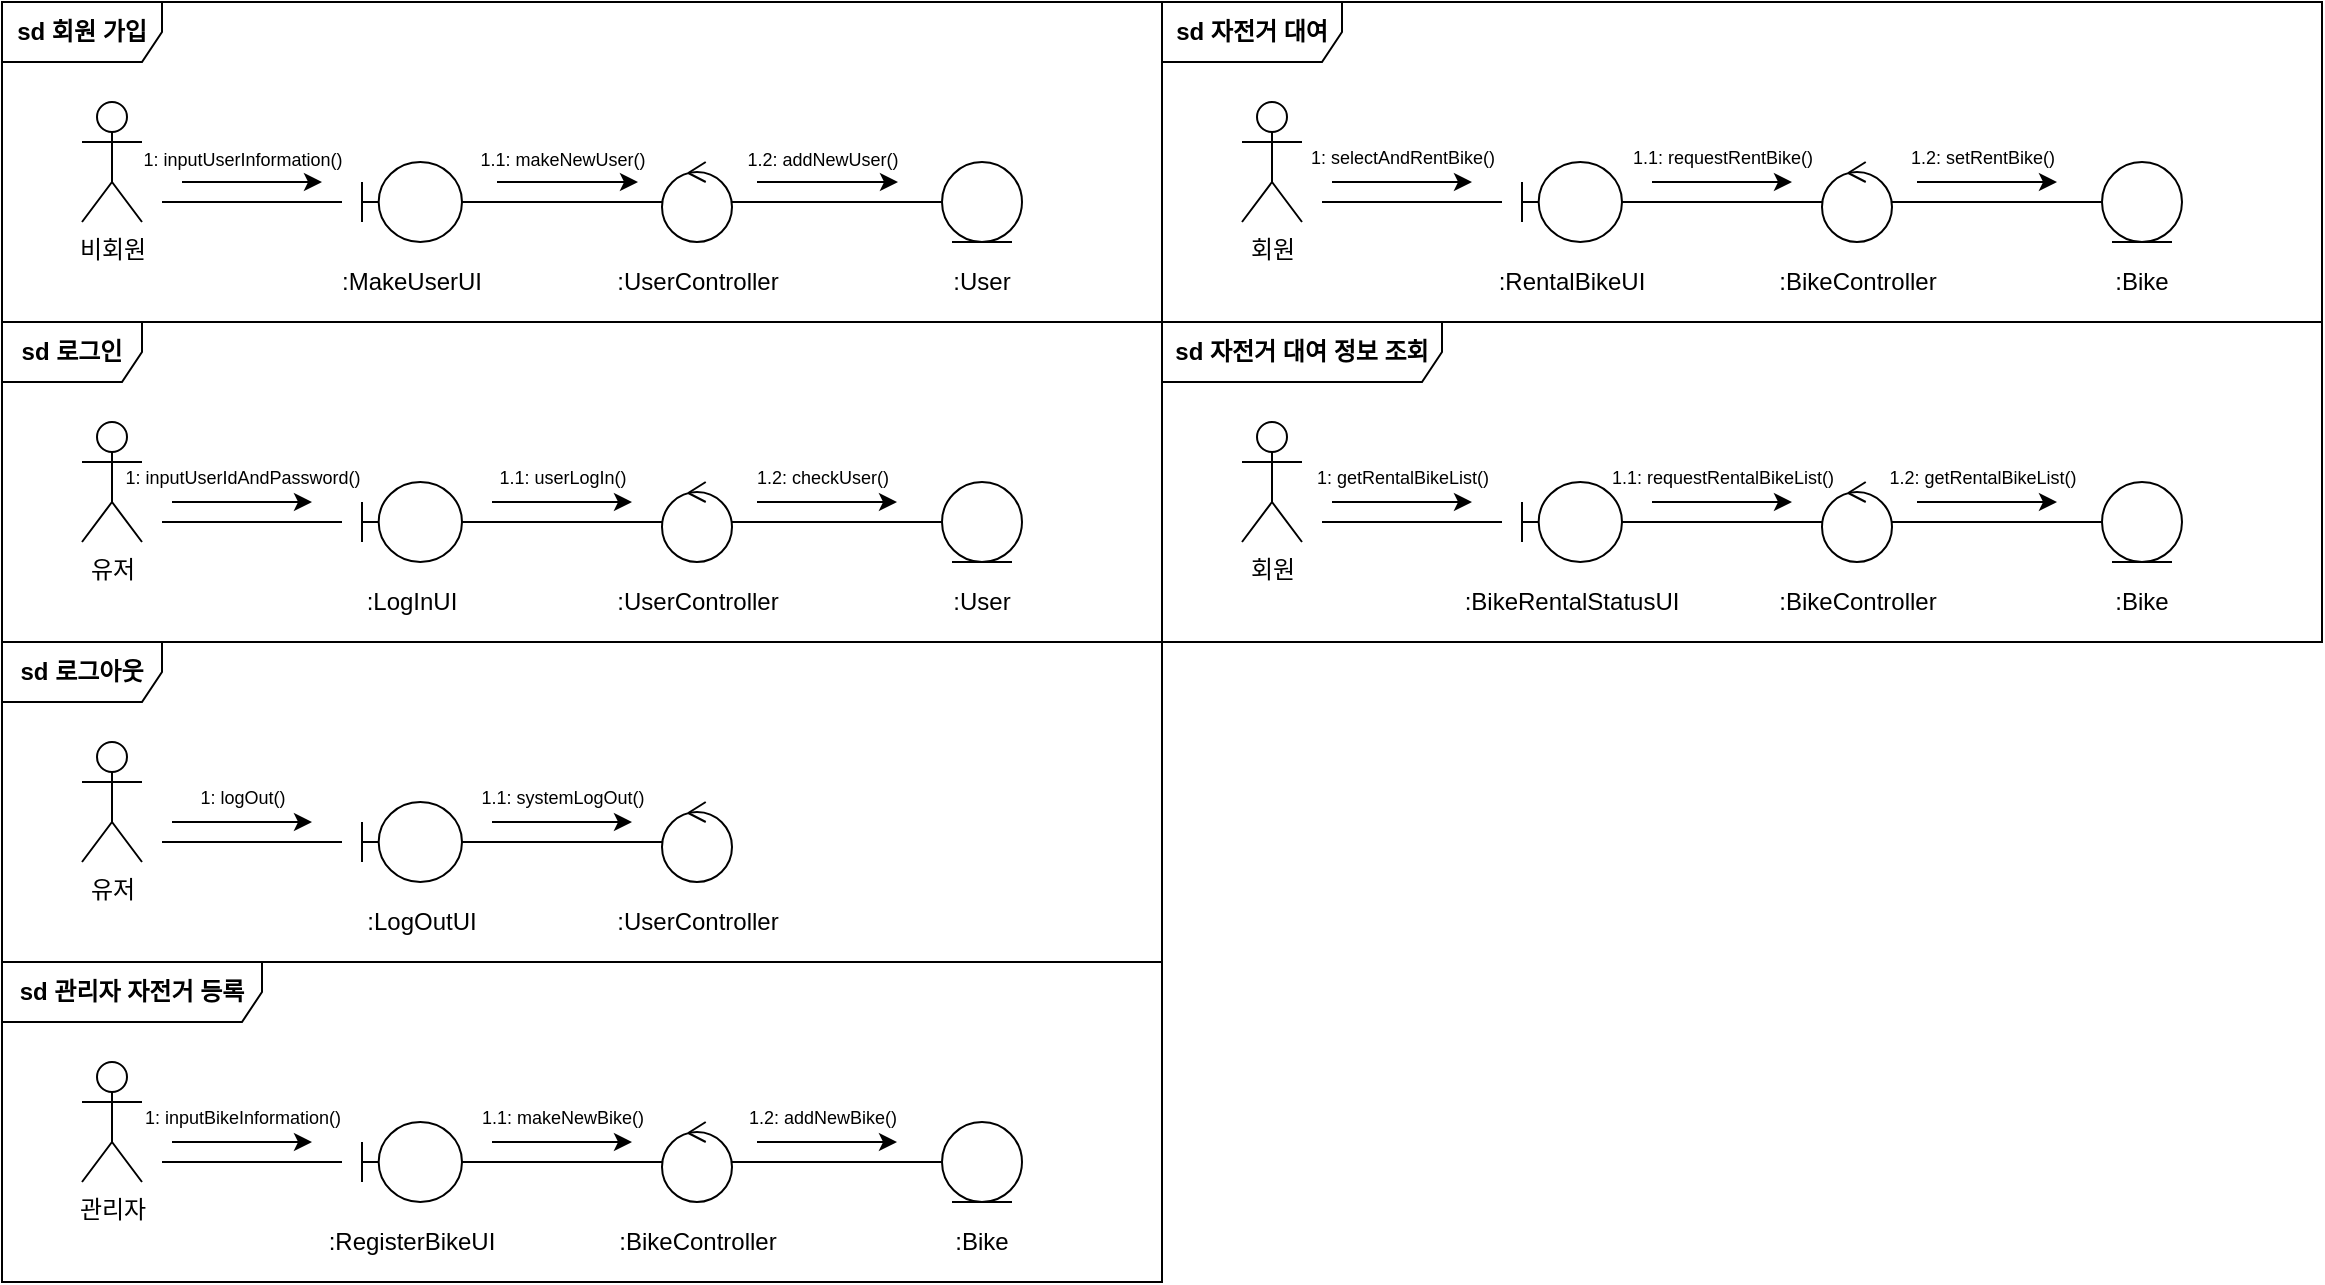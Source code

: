 <mxfile version="27.0.6">
  <diagram name="페이지-1" id="LpcLOc-bHB498l8kdQqJ">
    <mxGraphModel dx="1306" dy="773" grid="1" gridSize="10" guides="1" tooltips="1" connect="1" arrows="1" fold="1" page="1" pageScale="1" pageWidth="1169" pageHeight="827" math="0" shadow="0">
      <root>
        <mxCell id="0" />
        <mxCell id="1" parent="0" />
        <mxCell id="1dg3niT85zZYfEjJVxOW-2" value="비회원" style="shape=umlActor;verticalLabelPosition=bottom;verticalAlign=top;html=1;" parent="1" vertex="1">
          <mxGeometry x="40" y="50" width="30" height="60" as="geometry" />
        </mxCell>
        <mxCell id="1dg3niT85zZYfEjJVxOW-20" style="edgeStyle=orthogonalEdgeStyle;rounded=0;orthogonalLoop=1;jettySize=auto;html=1;endArrow=none;startFill=0;" parent="1" source="1dg3niT85zZYfEjJVxOW-9" target="1dg3niT85zZYfEjJVxOW-10" edge="1">
          <mxGeometry relative="1" as="geometry" />
        </mxCell>
        <mxCell id="1dg3niT85zZYfEjJVxOW-9" value="" style="shape=umlBoundary;whiteSpace=wrap;html=1;" parent="1" vertex="1">
          <mxGeometry x="180" y="80" width="50" height="40" as="geometry" />
        </mxCell>
        <mxCell id="1dg3niT85zZYfEjJVxOW-22" style="edgeStyle=orthogonalEdgeStyle;rounded=0;orthogonalLoop=1;jettySize=auto;html=1;entryX=0;entryY=0.5;entryDx=0;entryDy=0;endArrow=none;startFill=0;" parent="1" source="1dg3niT85zZYfEjJVxOW-10" target="1dg3niT85zZYfEjJVxOW-11" edge="1">
          <mxGeometry relative="1" as="geometry" />
        </mxCell>
        <mxCell id="1dg3niT85zZYfEjJVxOW-10" value="" style="ellipse;shape=umlControl;whiteSpace=wrap;html=1;" parent="1" vertex="1">
          <mxGeometry x="330" y="80" width="35" height="40" as="geometry" />
        </mxCell>
        <mxCell id="1dg3niT85zZYfEjJVxOW-11" value="" style="ellipse;shape=umlEntity;whiteSpace=wrap;html=1;" parent="1" vertex="1">
          <mxGeometry x="470" y="80" width="40" height="40" as="geometry" />
        </mxCell>
        <mxCell id="1dg3niT85zZYfEjJVxOW-12" value=":MakeUserUI" style="text;html=1;align=center;verticalAlign=middle;whiteSpace=wrap;rounded=0;" parent="1" vertex="1">
          <mxGeometry x="175" y="130" width="60" height="20" as="geometry" />
        </mxCell>
        <mxCell id="1dg3niT85zZYfEjJVxOW-15" value=":UserController" style="text;html=1;align=center;verticalAlign=middle;whiteSpace=wrap;rounded=0;" parent="1" vertex="1">
          <mxGeometry x="317.5" y="130" width="60" height="20" as="geometry" />
        </mxCell>
        <mxCell id="1dg3niT85zZYfEjJVxOW-16" value=":User" style="text;html=1;align=center;verticalAlign=middle;whiteSpace=wrap;rounded=0;" parent="1" vertex="1">
          <mxGeometry x="460" y="130" width="60" height="20" as="geometry" />
        </mxCell>
        <mxCell id="1dg3niT85zZYfEjJVxOW-24" value="" style="endArrow=none;html=1;rounded=0;" parent="1" edge="1">
          <mxGeometry width="50" height="50" relative="1" as="geometry">
            <mxPoint x="170" y="100" as="sourcePoint" />
            <mxPoint x="80" y="100" as="targetPoint" />
          </mxGeometry>
        </mxCell>
        <mxCell id="1dg3niT85zZYfEjJVxOW-30" value="" style="endArrow=classic;html=1;rounded=0;" parent="1" edge="1">
          <mxGeometry width="50" height="50" relative="1" as="geometry">
            <mxPoint x="90" y="90" as="sourcePoint" />
            <mxPoint x="160" y="90" as="targetPoint" />
          </mxGeometry>
        </mxCell>
        <mxCell id="1dg3niT85zZYfEjJVxOW-32" value="&lt;font style=&quot;font-size: 9px;&quot;&gt;1: inputUserInformation()&lt;/font&gt;" style="edgeLabel;html=1;align=center;verticalAlign=middle;resizable=0;points=[];" parent="1" vertex="1" connectable="0">
          <mxGeometry x="120" y="78" as="geometry" />
        </mxCell>
        <mxCell id="1dg3niT85zZYfEjJVxOW-34" value="" style="endArrow=classic;html=1;rounded=0;" parent="1" edge="1">
          <mxGeometry width="50" height="50" relative="1" as="geometry">
            <mxPoint x="247.5" y="90" as="sourcePoint" />
            <mxPoint x="318" y="90" as="targetPoint" />
          </mxGeometry>
        </mxCell>
        <mxCell id="1dg3niT85zZYfEjJVxOW-35" value="&lt;font style=&quot;font-size: 9px;&quot;&gt;1.1: makeNewUser()&lt;/font&gt;" style="edgeLabel;html=1;align=center;verticalAlign=middle;resizable=0;points=[];" parent="1" vertex="1" connectable="0">
          <mxGeometry x="280" y="78" as="geometry" />
        </mxCell>
        <mxCell id="1dg3niT85zZYfEjJVxOW-36" value="" style="endArrow=classic;html=1;rounded=0;" parent="1" edge="1">
          <mxGeometry width="50" height="50" relative="1" as="geometry">
            <mxPoint x="377.5" y="90" as="sourcePoint" />
            <mxPoint x="448" y="90" as="targetPoint" />
          </mxGeometry>
        </mxCell>
        <mxCell id="1dg3niT85zZYfEjJVxOW-37" value="&lt;font style=&quot;font-size: 9px;&quot;&gt;1.2: addNewUser()&lt;/font&gt;" style="edgeLabel;html=1;align=center;verticalAlign=middle;resizable=0;points=[];" parent="1" vertex="1" connectable="0">
          <mxGeometry x="410" y="78" as="geometry" />
        </mxCell>
        <mxCell id="1dg3niT85zZYfEjJVxOW-39" value="&lt;b&gt;sd 회원 가입&lt;/b&gt;" style="shape=umlFrame;whiteSpace=wrap;html=1;pointerEvents=0;width=80;height=30;" parent="1" vertex="1">
          <mxGeometry width="580" height="160" as="geometry" />
        </mxCell>
        <mxCell id="1dg3niT85zZYfEjJVxOW-40" value="유저" style="shape=umlActor;verticalLabelPosition=bottom;verticalAlign=top;html=1;" parent="1" vertex="1">
          <mxGeometry x="40" y="210" width="30" height="60" as="geometry" />
        </mxCell>
        <mxCell id="1dg3niT85zZYfEjJVxOW-41" style="edgeStyle=orthogonalEdgeStyle;rounded=0;orthogonalLoop=1;jettySize=auto;html=1;endArrow=none;startFill=0;" parent="1" source="1dg3niT85zZYfEjJVxOW-42" target="1dg3niT85zZYfEjJVxOW-44" edge="1">
          <mxGeometry relative="1" as="geometry" />
        </mxCell>
        <mxCell id="1dg3niT85zZYfEjJVxOW-42" value="" style="shape=umlBoundary;whiteSpace=wrap;html=1;" parent="1" vertex="1">
          <mxGeometry x="180" y="240" width="50" height="40" as="geometry" />
        </mxCell>
        <mxCell id="1dg3niT85zZYfEjJVxOW-43" style="edgeStyle=orthogonalEdgeStyle;rounded=0;orthogonalLoop=1;jettySize=auto;html=1;entryX=0;entryY=0.5;entryDx=0;entryDy=0;endArrow=none;startFill=0;" parent="1" source="1dg3niT85zZYfEjJVxOW-44" target="1dg3niT85zZYfEjJVxOW-45" edge="1">
          <mxGeometry relative="1" as="geometry" />
        </mxCell>
        <mxCell id="1dg3niT85zZYfEjJVxOW-44" value="" style="ellipse;shape=umlControl;whiteSpace=wrap;html=1;" parent="1" vertex="1">
          <mxGeometry x="330" y="240" width="35" height="40" as="geometry" />
        </mxCell>
        <mxCell id="1dg3niT85zZYfEjJVxOW-45" value="" style="ellipse;shape=umlEntity;whiteSpace=wrap;html=1;" parent="1" vertex="1">
          <mxGeometry x="470" y="240" width="40" height="40" as="geometry" />
        </mxCell>
        <mxCell id="1dg3niT85zZYfEjJVxOW-46" value="" style="endArrow=none;html=1;rounded=0;" parent="1" edge="1">
          <mxGeometry width="50" height="50" relative="1" as="geometry">
            <mxPoint x="170" y="260" as="sourcePoint" />
            <mxPoint x="80" y="260" as="targetPoint" />
          </mxGeometry>
        </mxCell>
        <mxCell id="1dg3niT85zZYfEjJVxOW-47" value=":LogInUI" style="text;html=1;align=center;verticalAlign=middle;whiteSpace=wrap;rounded=0;" parent="1" vertex="1">
          <mxGeometry x="175" y="290" width="60" height="20" as="geometry" />
        </mxCell>
        <mxCell id="1dg3niT85zZYfEjJVxOW-48" value=":UserController" style="text;html=1;align=center;verticalAlign=middle;whiteSpace=wrap;rounded=0;" parent="1" vertex="1">
          <mxGeometry x="317.5" y="290" width="60" height="20" as="geometry" />
        </mxCell>
        <mxCell id="1dg3niT85zZYfEjJVxOW-49" value=":User" style="text;html=1;align=center;verticalAlign=middle;whiteSpace=wrap;rounded=0;" parent="1" vertex="1">
          <mxGeometry x="460" y="290" width="60" height="20" as="geometry" />
        </mxCell>
        <mxCell id="1dg3niT85zZYfEjJVxOW-50" value="" style="endArrow=classic;html=1;rounded=0;" parent="1" edge="1">
          <mxGeometry width="50" height="50" relative="1" as="geometry">
            <mxPoint x="85" y="250" as="sourcePoint" />
            <mxPoint x="155" y="250" as="targetPoint" />
          </mxGeometry>
        </mxCell>
        <mxCell id="1dg3niT85zZYfEjJVxOW-51" value="&lt;font style=&quot;font-size: 9px;&quot;&gt;1: inputUserIdAndPassword()&lt;/font&gt;" style="edgeLabel;html=1;align=center;verticalAlign=middle;resizable=0;points=[];" parent="1" vertex="1" connectable="0">
          <mxGeometry x="120" y="237" as="geometry" />
        </mxCell>
        <mxCell id="1dg3niT85zZYfEjJVxOW-52" value="" style="endArrow=classic;html=1;rounded=0;" parent="1" edge="1">
          <mxGeometry width="50" height="50" relative="1" as="geometry">
            <mxPoint x="245" y="250" as="sourcePoint" />
            <mxPoint x="315" y="250" as="targetPoint" />
          </mxGeometry>
        </mxCell>
        <mxCell id="1dg3niT85zZYfEjJVxOW-53" value="&lt;font style=&quot;font-size: 9px;&quot;&gt;1.1: userLogIn()&lt;/font&gt;" style="edgeLabel;html=1;align=center;verticalAlign=middle;resizable=0;points=[];" parent="1" vertex="1" connectable="0">
          <mxGeometry x="280" y="237" as="geometry" />
        </mxCell>
        <mxCell id="1dg3niT85zZYfEjJVxOW-54" value="" style="endArrow=classic;html=1;rounded=0;" parent="1" edge="1">
          <mxGeometry width="50" height="50" relative="1" as="geometry">
            <mxPoint x="377.5" y="250" as="sourcePoint" />
            <mxPoint x="447.5" y="250" as="targetPoint" />
          </mxGeometry>
        </mxCell>
        <mxCell id="1dg3niT85zZYfEjJVxOW-55" value="&lt;font style=&quot;font-size: 9px;&quot;&gt;1.2: checkUser()&lt;/font&gt;" style="edgeLabel;html=1;align=center;verticalAlign=middle;resizable=0;points=[];" parent="1" vertex="1" connectable="0">
          <mxGeometry x="410" y="237" as="geometry" />
        </mxCell>
        <mxCell id="1dg3niT85zZYfEjJVxOW-56" value="&lt;b&gt;sd 로그인&lt;/b&gt;" style="shape=umlFrame;whiteSpace=wrap;html=1;pointerEvents=0;width=70;height=30;" parent="1" vertex="1">
          <mxGeometry y="160" width="580" height="160" as="geometry" />
        </mxCell>
        <mxCell id="1dg3niT85zZYfEjJVxOW-57" value="유저" style="shape=umlActor;verticalLabelPosition=bottom;verticalAlign=top;html=1;" parent="1" vertex="1">
          <mxGeometry x="40" y="370" width="30" height="60" as="geometry" />
        </mxCell>
        <mxCell id="1dg3niT85zZYfEjJVxOW-58" style="edgeStyle=orthogonalEdgeStyle;rounded=0;orthogonalLoop=1;jettySize=auto;html=1;endArrow=none;startFill=0;" parent="1" source="1dg3niT85zZYfEjJVxOW-59" target="1dg3niT85zZYfEjJVxOW-61" edge="1">
          <mxGeometry relative="1" as="geometry" />
        </mxCell>
        <mxCell id="1dg3niT85zZYfEjJVxOW-59" value="" style="shape=umlBoundary;whiteSpace=wrap;html=1;" parent="1" vertex="1">
          <mxGeometry x="180" y="400" width="50" height="40" as="geometry" />
        </mxCell>
        <mxCell id="1dg3niT85zZYfEjJVxOW-61" value="" style="ellipse;shape=umlControl;whiteSpace=wrap;html=1;" parent="1" vertex="1">
          <mxGeometry x="330" y="400" width="35" height="40" as="geometry" />
        </mxCell>
        <mxCell id="1dg3niT85zZYfEjJVxOW-63" value="" style="endArrow=none;html=1;rounded=0;" parent="1" edge="1">
          <mxGeometry width="50" height="50" relative="1" as="geometry">
            <mxPoint x="170" y="420" as="sourcePoint" />
            <mxPoint x="80" y="420" as="targetPoint" />
          </mxGeometry>
        </mxCell>
        <mxCell id="1dg3niT85zZYfEjJVxOW-64" value="" style="endArrow=classic;html=1;rounded=0;" parent="1" edge="1">
          <mxGeometry width="50" height="50" relative="1" as="geometry">
            <mxPoint x="85" y="410" as="sourcePoint" />
            <mxPoint x="155" y="410" as="targetPoint" />
          </mxGeometry>
        </mxCell>
        <mxCell id="1dg3niT85zZYfEjJVxOW-65" value="&lt;font style=&quot;font-size: 9px;&quot;&gt;1: logOut()&lt;/font&gt;" style="edgeLabel;html=1;align=center;verticalAlign=middle;resizable=0;points=[];" parent="1" vertex="1" connectable="0">
          <mxGeometry x="120" y="397" as="geometry" />
        </mxCell>
        <mxCell id="1dg3niT85zZYfEjJVxOW-66" value="" style="endArrow=classic;html=1;rounded=0;" parent="1" edge="1">
          <mxGeometry width="50" height="50" relative="1" as="geometry">
            <mxPoint x="245" y="410" as="sourcePoint" />
            <mxPoint x="315" y="410" as="targetPoint" />
          </mxGeometry>
        </mxCell>
        <mxCell id="1dg3niT85zZYfEjJVxOW-67" value="&lt;font style=&quot;font-size: 9px;&quot;&gt;1.1: systemLogOut()&lt;/font&gt;" style="edgeLabel;html=1;align=center;verticalAlign=middle;resizable=0;points=[];" parent="1" vertex="1" connectable="0">
          <mxGeometry x="280" y="397" as="geometry" />
        </mxCell>
        <mxCell id="1dg3niT85zZYfEjJVxOW-70" value=":LogOutUI" style="text;html=1;align=center;verticalAlign=middle;whiteSpace=wrap;rounded=0;" parent="1" vertex="1">
          <mxGeometry x="180" y="450" width="60" height="20" as="geometry" />
        </mxCell>
        <mxCell id="1dg3niT85zZYfEjJVxOW-71" value=":UserController" style="text;html=1;align=center;verticalAlign=middle;whiteSpace=wrap;rounded=0;" parent="1" vertex="1">
          <mxGeometry x="317.5" y="450" width="60" height="20" as="geometry" />
        </mxCell>
        <mxCell id="1dg3niT85zZYfEjJVxOW-72" value="관리자" style="shape=umlActor;verticalLabelPosition=bottom;verticalAlign=top;html=1;" parent="1" vertex="1">
          <mxGeometry x="40" y="530" width="30" height="60" as="geometry" />
        </mxCell>
        <mxCell id="1dg3niT85zZYfEjJVxOW-73" style="edgeStyle=orthogonalEdgeStyle;rounded=0;orthogonalLoop=1;jettySize=auto;html=1;endArrow=none;startFill=0;" parent="1" source="1dg3niT85zZYfEjJVxOW-74" target="1dg3niT85zZYfEjJVxOW-76" edge="1">
          <mxGeometry relative="1" as="geometry" />
        </mxCell>
        <mxCell id="1dg3niT85zZYfEjJVxOW-74" value="" style="shape=umlBoundary;whiteSpace=wrap;html=1;" parent="1" vertex="1">
          <mxGeometry x="180" y="560" width="50" height="40" as="geometry" />
        </mxCell>
        <mxCell id="1dg3niT85zZYfEjJVxOW-75" style="edgeStyle=orthogonalEdgeStyle;rounded=0;orthogonalLoop=1;jettySize=auto;html=1;entryX=0;entryY=0.5;entryDx=0;entryDy=0;endArrow=none;startFill=0;" parent="1" source="1dg3niT85zZYfEjJVxOW-76" target="1dg3niT85zZYfEjJVxOW-77" edge="1">
          <mxGeometry relative="1" as="geometry" />
        </mxCell>
        <mxCell id="1dg3niT85zZYfEjJVxOW-76" value="" style="ellipse;shape=umlControl;whiteSpace=wrap;html=1;" parent="1" vertex="1">
          <mxGeometry x="330" y="560" width="35" height="40" as="geometry" />
        </mxCell>
        <mxCell id="1dg3niT85zZYfEjJVxOW-77" value="" style="ellipse;shape=umlEntity;whiteSpace=wrap;html=1;" parent="1" vertex="1">
          <mxGeometry x="470" y="560" width="40" height="40" as="geometry" />
        </mxCell>
        <mxCell id="1dg3niT85zZYfEjJVxOW-78" value="" style="endArrow=none;html=1;rounded=0;" parent="1" edge="1">
          <mxGeometry width="50" height="50" relative="1" as="geometry">
            <mxPoint x="170" y="580" as="sourcePoint" />
            <mxPoint x="80" y="580" as="targetPoint" />
          </mxGeometry>
        </mxCell>
        <mxCell id="1dg3niT85zZYfEjJVxOW-79" value=":RegisterBikeUI" style="text;html=1;align=center;verticalAlign=middle;whiteSpace=wrap;rounded=0;" parent="1" vertex="1">
          <mxGeometry x="175" y="610" width="60" height="20" as="geometry" />
        </mxCell>
        <mxCell id="1dg3niT85zZYfEjJVxOW-80" value=":BikeController" style="text;html=1;align=center;verticalAlign=middle;whiteSpace=wrap;rounded=0;" parent="1" vertex="1">
          <mxGeometry x="317.5" y="610" width="60" height="20" as="geometry" />
        </mxCell>
        <mxCell id="1dg3niT85zZYfEjJVxOW-81" value=":Bike" style="text;html=1;align=center;verticalAlign=middle;whiteSpace=wrap;rounded=0;" parent="1" vertex="1">
          <mxGeometry x="460" y="610" width="60" height="20" as="geometry" />
        </mxCell>
        <mxCell id="1dg3niT85zZYfEjJVxOW-82" value="" style="endArrow=classic;html=1;rounded=0;" parent="1" edge="1">
          <mxGeometry width="50" height="50" relative="1" as="geometry">
            <mxPoint x="85" y="570" as="sourcePoint" />
            <mxPoint x="155" y="570" as="targetPoint" />
          </mxGeometry>
        </mxCell>
        <mxCell id="1dg3niT85zZYfEjJVxOW-83" value="&lt;font style=&quot;font-size: 9px;&quot;&gt;1: inputBikeInformation()&lt;/font&gt;" style="edgeLabel;html=1;align=center;verticalAlign=middle;resizable=0;points=[];" parent="1" vertex="1" connectable="0">
          <mxGeometry x="120" y="557" as="geometry" />
        </mxCell>
        <mxCell id="1dg3niT85zZYfEjJVxOW-84" value="" style="endArrow=classic;html=1;rounded=0;" parent="1" edge="1">
          <mxGeometry width="50" height="50" relative="1" as="geometry">
            <mxPoint x="245" y="570" as="sourcePoint" />
            <mxPoint x="315" y="570" as="targetPoint" />
          </mxGeometry>
        </mxCell>
        <mxCell id="1dg3niT85zZYfEjJVxOW-85" value="&lt;font style=&quot;font-size: 9px;&quot;&gt;1.1: makeNewBike()&lt;/font&gt;" style="edgeLabel;html=1;align=center;verticalAlign=middle;resizable=0;points=[];" parent="1" vertex="1" connectable="0">
          <mxGeometry x="280" y="557" as="geometry" />
        </mxCell>
        <mxCell id="1dg3niT85zZYfEjJVxOW-86" value="" style="endArrow=classic;html=1;rounded=0;" parent="1" edge="1">
          <mxGeometry width="50" height="50" relative="1" as="geometry">
            <mxPoint x="377.5" y="570" as="sourcePoint" />
            <mxPoint x="447.5" y="570" as="targetPoint" />
          </mxGeometry>
        </mxCell>
        <mxCell id="1dg3niT85zZYfEjJVxOW-87" value="&lt;font style=&quot;font-size: 9px;&quot;&gt;1.2: addNewBike()&lt;/font&gt;" style="edgeLabel;html=1;align=center;verticalAlign=middle;resizable=0;points=[];" parent="1" vertex="1" connectable="0">
          <mxGeometry x="410" y="557" as="geometry" />
        </mxCell>
        <mxCell id="1dg3niT85zZYfEjJVxOW-88" value="&lt;b&gt;sd 로그아웃&lt;/b&gt;" style="shape=umlFrame;whiteSpace=wrap;html=1;pointerEvents=0;width=80;height=30;" parent="1" vertex="1">
          <mxGeometry y="320" width="580" height="160" as="geometry" />
        </mxCell>
        <mxCell id="1dg3niT85zZYfEjJVxOW-92" value="회원" style="shape=umlActor;verticalLabelPosition=bottom;verticalAlign=top;html=1;" parent="1" vertex="1">
          <mxGeometry x="620" y="50" width="30" height="60" as="geometry" />
        </mxCell>
        <mxCell id="1dg3niT85zZYfEjJVxOW-93" style="edgeStyle=orthogonalEdgeStyle;rounded=0;orthogonalLoop=1;jettySize=auto;html=1;endArrow=none;startFill=0;" parent="1" source="1dg3niT85zZYfEjJVxOW-94" target="1dg3niT85zZYfEjJVxOW-96" edge="1">
          <mxGeometry relative="1" as="geometry" />
        </mxCell>
        <mxCell id="1dg3niT85zZYfEjJVxOW-94" value="" style="shape=umlBoundary;whiteSpace=wrap;html=1;" parent="1" vertex="1">
          <mxGeometry x="760" y="80" width="50" height="40" as="geometry" />
        </mxCell>
        <mxCell id="1dg3niT85zZYfEjJVxOW-95" style="edgeStyle=orthogonalEdgeStyle;rounded=0;orthogonalLoop=1;jettySize=auto;html=1;entryX=0;entryY=0.5;entryDx=0;entryDy=0;endArrow=none;startFill=0;" parent="1" source="1dg3niT85zZYfEjJVxOW-96" target="1dg3niT85zZYfEjJVxOW-97" edge="1">
          <mxGeometry relative="1" as="geometry" />
        </mxCell>
        <mxCell id="1dg3niT85zZYfEjJVxOW-96" value="" style="ellipse;shape=umlControl;whiteSpace=wrap;html=1;" parent="1" vertex="1">
          <mxGeometry x="910" y="80" width="35" height="40" as="geometry" />
        </mxCell>
        <mxCell id="1dg3niT85zZYfEjJVxOW-97" value="" style="ellipse;shape=umlEntity;whiteSpace=wrap;html=1;" parent="1" vertex="1">
          <mxGeometry x="1050" y="80" width="40" height="40" as="geometry" />
        </mxCell>
        <mxCell id="1dg3niT85zZYfEjJVxOW-98" value="" style="endArrow=none;html=1;rounded=0;" parent="1" edge="1">
          <mxGeometry width="50" height="50" relative="1" as="geometry">
            <mxPoint x="750" y="100" as="sourcePoint" />
            <mxPoint x="660" y="100" as="targetPoint" />
          </mxGeometry>
        </mxCell>
        <mxCell id="1dg3niT85zZYfEjJVxOW-99" value=":RentalBikeUI" style="text;html=1;align=center;verticalAlign=middle;whiteSpace=wrap;rounded=0;" parent="1" vertex="1">
          <mxGeometry x="755" y="130" width="60" height="20" as="geometry" />
        </mxCell>
        <mxCell id="1dg3niT85zZYfEjJVxOW-100" value=":BikeController" style="text;html=1;align=center;verticalAlign=middle;whiteSpace=wrap;rounded=0;" parent="1" vertex="1">
          <mxGeometry x="897.5" y="130" width="60" height="20" as="geometry" />
        </mxCell>
        <mxCell id="1dg3niT85zZYfEjJVxOW-101" value=":Bike" style="text;html=1;align=center;verticalAlign=middle;whiteSpace=wrap;rounded=0;" parent="1" vertex="1">
          <mxGeometry x="1040" y="130" width="60" height="20" as="geometry" />
        </mxCell>
        <mxCell id="1dg3niT85zZYfEjJVxOW-102" value="" style="endArrow=classic;html=1;rounded=0;" parent="1" edge="1">
          <mxGeometry width="50" height="50" relative="1" as="geometry">
            <mxPoint x="665" y="90" as="sourcePoint" />
            <mxPoint x="735" y="90" as="targetPoint" />
          </mxGeometry>
        </mxCell>
        <mxCell id="1dg3niT85zZYfEjJVxOW-103" value="&lt;font style=&quot;font-size: 9px;&quot;&gt;1: selectAndRentBike()&lt;/font&gt;" style="edgeLabel;html=1;align=center;verticalAlign=middle;resizable=0;points=[];" parent="1" vertex="1" connectable="0">
          <mxGeometry x="700" y="77" as="geometry" />
        </mxCell>
        <mxCell id="1dg3niT85zZYfEjJVxOW-104" value="" style="endArrow=classic;html=1;rounded=0;" parent="1" edge="1">
          <mxGeometry width="50" height="50" relative="1" as="geometry">
            <mxPoint x="825" y="90" as="sourcePoint" />
            <mxPoint x="895" y="90" as="targetPoint" />
          </mxGeometry>
        </mxCell>
        <mxCell id="1dg3niT85zZYfEjJVxOW-105" value="&lt;font style=&quot;font-size: 9px;&quot;&gt;1.1: requestRentBike()&lt;/font&gt;" style="edgeLabel;html=1;align=center;verticalAlign=middle;resizable=0;points=[];" parent="1" vertex="1" connectable="0">
          <mxGeometry x="860" y="77" as="geometry" />
        </mxCell>
        <mxCell id="1dg3niT85zZYfEjJVxOW-106" value="" style="endArrow=classic;html=1;rounded=0;" parent="1" edge="1">
          <mxGeometry width="50" height="50" relative="1" as="geometry">
            <mxPoint x="957.5" y="90" as="sourcePoint" />
            <mxPoint x="1027.5" y="90" as="targetPoint" />
          </mxGeometry>
        </mxCell>
        <mxCell id="1dg3niT85zZYfEjJVxOW-107" value="&lt;font style=&quot;font-size: 9px;&quot;&gt;1.2: setRentBike()&lt;/font&gt;" style="edgeLabel;html=1;align=center;verticalAlign=middle;resizable=0;points=[];" parent="1" vertex="1" connectable="0">
          <mxGeometry x="990" y="77" as="geometry" />
        </mxCell>
        <mxCell id="1dg3niT85zZYfEjJVxOW-108" value="&lt;b&gt;sd 관리자 자전거 등록&lt;/b&gt;" style="shape=umlFrame;whiteSpace=wrap;html=1;pointerEvents=0;width=130;height=30;" parent="1" vertex="1">
          <mxGeometry y="480" width="580" height="160" as="geometry" />
        </mxCell>
        <mxCell id="1dg3niT85zZYfEjJVxOW-109" value="회원" style="shape=umlActor;verticalLabelPosition=bottom;verticalAlign=top;html=1;" parent="1" vertex="1">
          <mxGeometry x="620" y="210" width="30" height="60" as="geometry" />
        </mxCell>
        <mxCell id="1dg3niT85zZYfEjJVxOW-110" style="edgeStyle=orthogonalEdgeStyle;rounded=0;orthogonalLoop=1;jettySize=auto;html=1;endArrow=none;startFill=0;" parent="1" source="1dg3niT85zZYfEjJVxOW-111" target="1dg3niT85zZYfEjJVxOW-113" edge="1">
          <mxGeometry relative="1" as="geometry" />
        </mxCell>
        <mxCell id="1dg3niT85zZYfEjJVxOW-111" value="" style="shape=umlBoundary;whiteSpace=wrap;html=1;" parent="1" vertex="1">
          <mxGeometry x="760" y="240" width="50" height="40" as="geometry" />
        </mxCell>
        <mxCell id="1dg3niT85zZYfEjJVxOW-112" style="edgeStyle=orthogonalEdgeStyle;rounded=0;orthogonalLoop=1;jettySize=auto;html=1;entryX=0;entryY=0.5;entryDx=0;entryDy=0;endArrow=none;startFill=0;" parent="1" source="1dg3niT85zZYfEjJVxOW-113" target="1dg3niT85zZYfEjJVxOW-114" edge="1">
          <mxGeometry relative="1" as="geometry" />
        </mxCell>
        <mxCell id="1dg3niT85zZYfEjJVxOW-113" value="" style="ellipse;shape=umlControl;whiteSpace=wrap;html=1;" parent="1" vertex="1">
          <mxGeometry x="910" y="240" width="35" height="40" as="geometry" />
        </mxCell>
        <mxCell id="1dg3niT85zZYfEjJVxOW-114" value="" style="ellipse;shape=umlEntity;whiteSpace=wrap;html=1;" parent="1" vertex="1">
          <mxGeometry x="1050" y="240" width="40" height="40" as="geometry" />
        </mxCell>
        <mxCell id="1dg3niT85zZYfEjJVxOW-115" value="" style="endArrow=none;html=1;rounded=0;" parent="1" edge="1">
          <mxGeometry width="50" height="50" relative="1" as="geometry">
            <mxPoint x="750" y="260" as="sourcePoint" />
            <mxPoint x="660" y="260" as="targetPoint" />
          </mxGeometry>
        </mxCell>
        <mxCell id="1dg3niT85zZYfEjJVxOW-116" value=":BikeRentalStatusUI" style="text;html=1;align=center;verticalAlign=middle;whiteSpace=wrap;rounded=0;" parent="1" vertex="1">
          <mxGeometry x="755" y="290" width="60" height="20" as="geometry" />
        </mxCell>
        <mxCell id="1dg3niT85zZYfEjJVxOW-117" value=":BikeController" style="text;html=1;align=center;verticalAlign=middle;whiteSpace=wrap;rounded=0;" parent="1" vertex="1">
          <mxGeometry x="897.5" y="290" width="60" height="20" as="geometry" />
        </mxCell>
        <mxCell id="1dg3niT85zZYfEjJVxOW-118" value=":Bike" style="text;html=1;align=center;verticalAlign=middle;whiteSpace=wrap;rounded=0;" parent="1" vertex="1">
          <mxGeometry x="1040" y="290" width="60" height="20" as="geometry" />
        </mxCell>
        <mxCell id="1dg3niT85zZYfEjJVxOW-119" value="" style="endArrow=classic;html=1;rounded=0;" parent="1" edge="1">
          <mxGeometry width="50" height="50" relative="1" as="geometry">
            <mxPoint x="665" y="250" as="sourcePoint" />
            <mxPoint x="735" y="250" as="targetPoint" />
          </mxGeometry>
        </mxCell>
        <mxCell id="1dg3niT85zZYfEjJVxOW-120" value="&lt;font style=&quot;font-size: 9px;&quot;&gt;1: getRentalBikeList()&lt;/font&gt;" style="edgeLabel;html=1;align=center;verticalAlign=middle;resizable=0;points=[];" parent="1" vertex="1" connectable="0">
          <mxGeometry x="700" y="237" as="geometry" />
        </mxCell>
        <mxCell id="1dg3niT85zZYfEjJVxOW-121" value="" style="endArrow=classic;html=1;rounded=0;" parent="1" edge="1">
          <mxGeometry width="50" height="50" relative="1" as="geometry">
            <mxPoint x="825" y="250" as="sourcePoint" />
            <mxPoint x="895" y="250" as="targetPoint" />
          </mxGeometry>
        </mxCell>
        <mxCell id="1dg3niT85zZYfEjJVxOW-122" value="&lt;font style=&quot;font-size: 9px;&quot;&gt;1.1: requestRentalBikeList()&lt;/font&gt;" style="edgeLabel;html=1;align=center;verticalAlign=middle;resizable=0;points=[];" parent="1" vertex="1" connectable="0">
          <mxGeometry x="860" y="237" as="geometry" />
        </mxCell>
        <mxCell id="1dg3niT85zZYfEjJVxOW-123" value="" style="endArrow=classic;html=1;rounded=0;" parent="1" edge="1">
          <mxGeometry width="50" height="50" relative="1" as="geometry">
            <mxPoint x="957.5" y="250" as="sourcePoint" />
            <mxPoint x="1027.5" y="250" as="targetPoint" />
          </mxGeometry>
        </mxCell>
        <mxCell id="1dg3niT85zZYfEjJVxOW-124" value="&lt;font style=&quot;font-size: 9px;&quot;&gt;1.2: getRentalBikeList()&lt;/font&gt;" style="edgeLabel;html=1;align=center;verticalAlign=middle;resizable=0;points=[];" parent="1" vertex="1" connectable="0">
          <mxGeometry x="990" y="237" as="geometry" />
        </mxCell>
        <mxCell id="1dg3niT85zZYfEjJVxOW-125" value="&lt;b&gt;sd 자전거 대여&lt;/b&gt;" style="shape=umlFrame;whiteSpace=wrap;html=1;pointerEvents=0;width=90;height=30;" parent="1" vertex="1">
          <mxGeometry x="580" width="580" height="160" as="geometry" />
        </mxCell>
        <mxCell id="1dg3niT85zZYfEjJVxOW-128" value="&lt;b&gt;sd 자전거 대여 정보 조회&lt;/b&gt;" style="shape=umlFrame;whiteSpace=wrap;html=1;pointerEvents=0;width=140;height=30;" parent="1" vertex="1">
          <mxGeometry x="580" y="160" width="580" height="160" as="geometry" />
        </mxCell>
      </root>
    </mxGraphModel>
  </diagram>
</mxfile>
